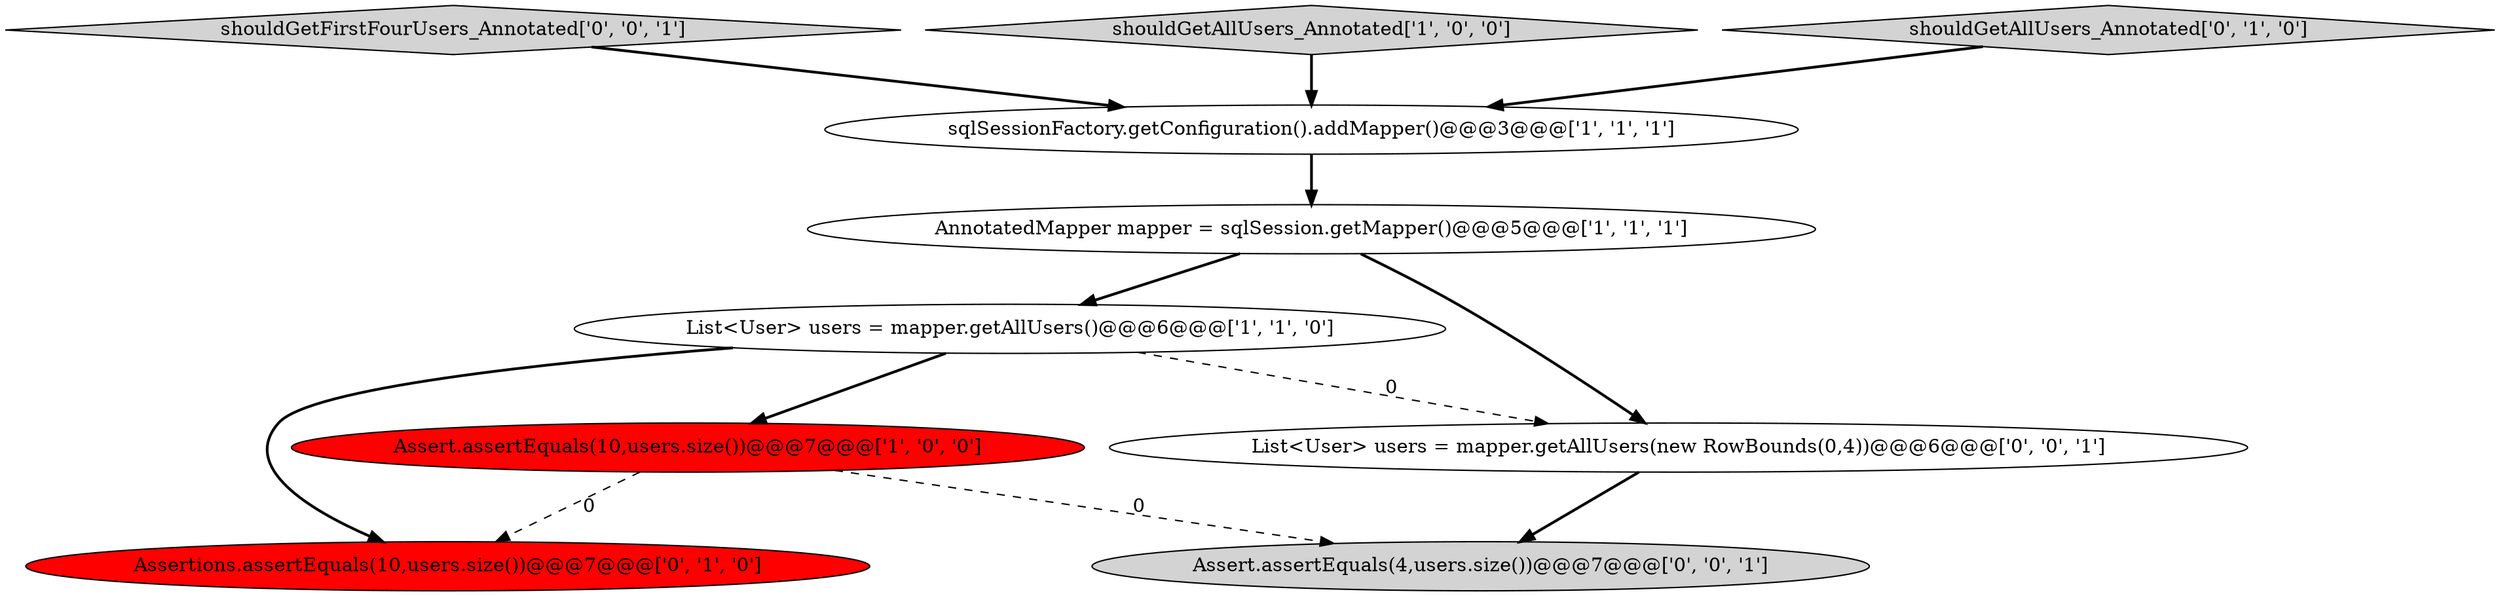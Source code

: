 digraph {
9 [style = filled, label = "shouldGetFirstFourUsers_Annotated['0', '0', '1']", fillcolor = lightgray, shape = diamond image = "AAA0AAABBB3BBB"];
6 [style = filled, label = "Assertions.assertEquals(10,users.size())@@@7@@@['0', '1', '0']", fillcolor = red, shape = ellipse image = "AAA1AAABBB2BBB"];
0 [style = filled, label = "shouldGetAllUsers_Annotated['1', '0', '0']", fillcolor = lightgray, shape = diamond image = "AAA0AAABBB1BBB"];
3 [style = filled, label = "sqlSessionFactory.getConfiguration().addMapper()@@@3@@@['1', '1', '1']", fillcolor = white, shape = ellipse image = "AAA0AAABBB1BBB"];
2 [style = filled, label = "List<User> users = mapper.getAllUsers()@@@6@@@['1', '1', '0']", fillcolor = white, shape = ellipse image = "AAA0AAABBB1BBB"];
5 [style = filled, label = "shouldGetAllUsers_Annotated['0', '1', '0']", fillcolor = lightgray, shape = diamond image = "AAA0AAABBB2BBB"];
1 [style = filled, label = "AnnotatedMapper mapper = sqlSession.getMapper()@@@5@@@['1', '1', '1']", fillcolor = white, shape = ellipse image = "AAA0AAABBB1BBB"];
7 [style = filled, label = "Assert.assertEquals(4,users.size())@@@7@@@['0', '0', '1']", fillcolor = lightgray, shape = ellipse image = "AAA0AAABBB3BBB"];
8 [style = filled, label = "List<User> users = mapper.getAllUsers(new RowBounds(0,4))@@@6@@@['0', '0', '1']", fillcolor = white, shape = ellipse image = "AAA0AAABBB3BBB"];
4 [style = filled, label = "Assert.assertEquals(10,users.size())@@@7@@@['1', '0', '0']", fillcolor = red, shape = ellipse image = "AAA1AAABBB1BBB"];
0->3 [style = bold, label=""];
5->3 [style = bold, label=""];
9->3 [style = bold, label=""];
1->2 [style = bold, label=""];
1->8 [style = bold, label=""];
3->1 [style = bold, label=""];
4->6 [style = dashed, label="0"];
2->4 [style = bold, label=""];
2->8 [style = dashed, label="0"];
2->6 [style = bold, label=""];
4->7 [style = dashed, label="0"];
8->7 [style = bold, label=""];
}
